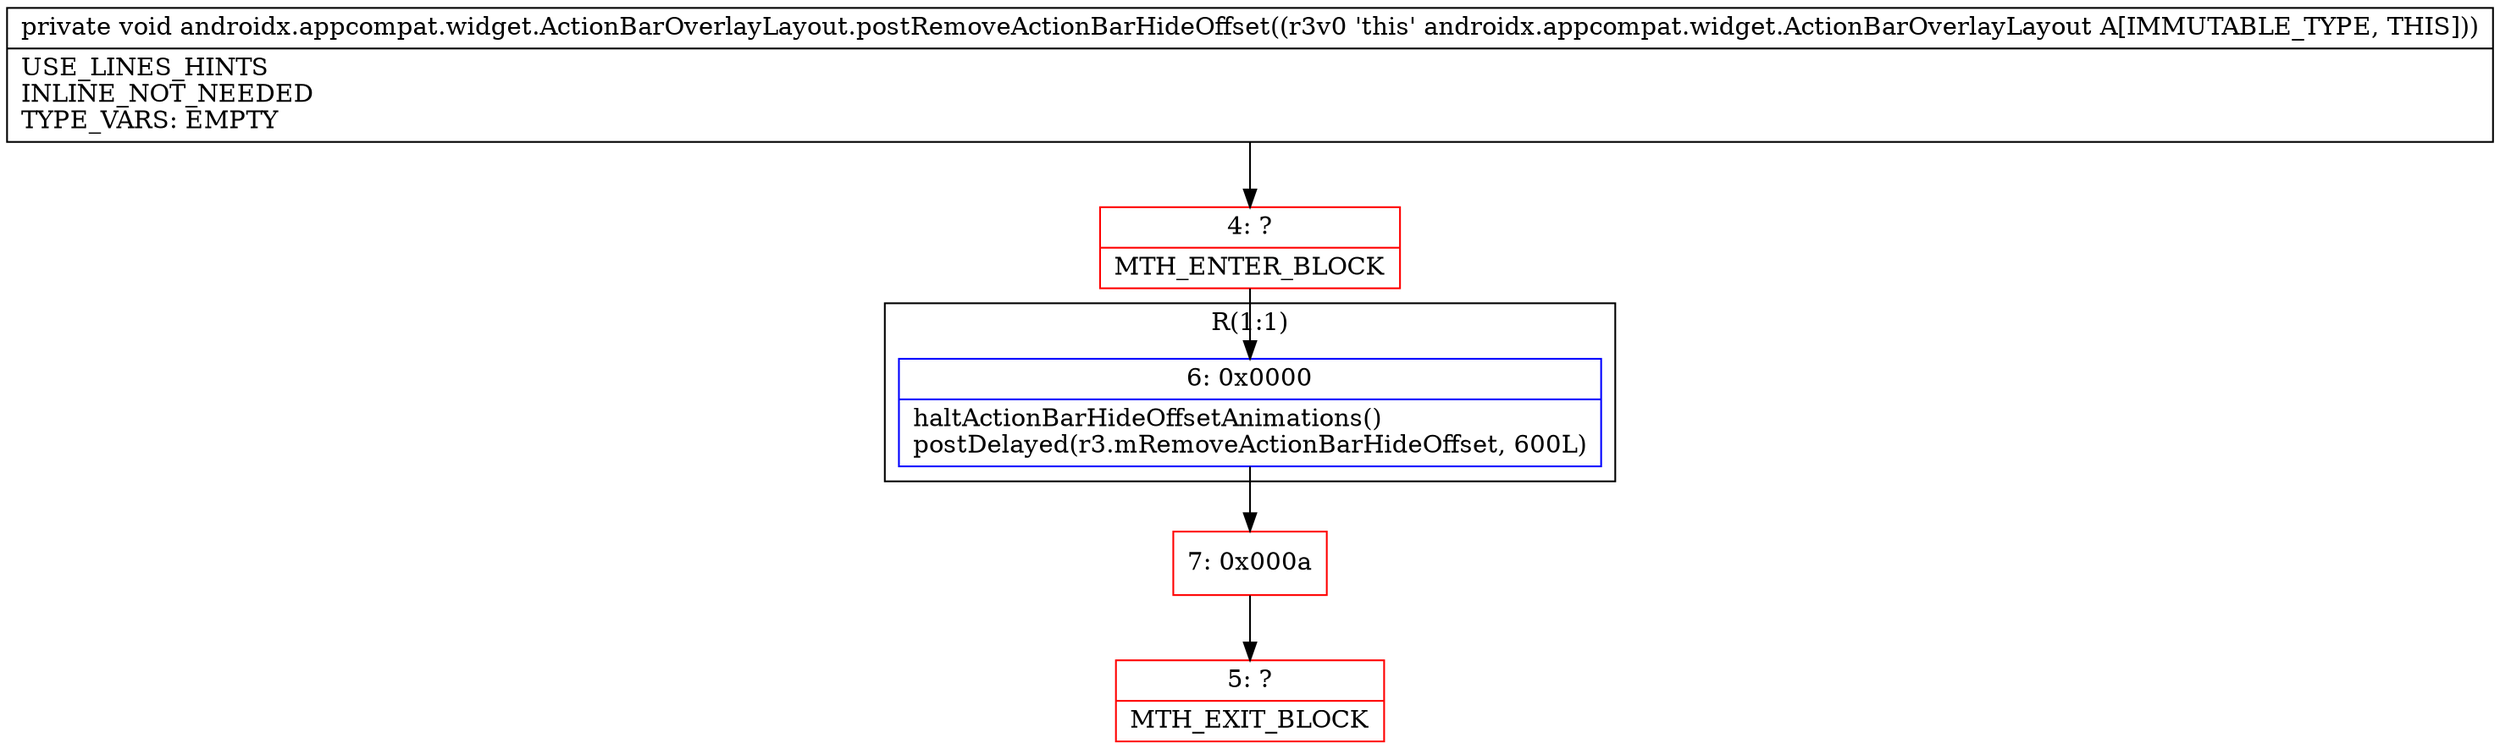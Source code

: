 digraph "CFG forandroidx.appcompat.widget.ActionBarOverlayLayout.postRemoveActionBarHideOffset()V" {
subgraph cluster_Region_566295164 {
label = "R(1:1)";
node [shape=record,color=blue];
Node_6 [shape=record,label="{6\:\ 0x0000|haltActionBarHideOffsetAnimations()\lpostDelayed(r3.mRemoveActionBarHideOffset, 600L)\l}"];
}
Node_4 [shape=record,color=red,label="{4\:\ ?|MTH_ENTER_BLOCK\l}"];
Node_7 [shape=record,color=red,label="{7\:\ 0x000a}"];
Node_5 [shape=record,color=red,label="{5\:\ ?|MTH_EXIT_BLOCK\l}"];
MethodNode[shape=record,label="{private void androidx.appcompat.widget.ActionBarOverlayLayout.postRemoveActionBarHideOffset((r3v0 'this' androidx.appcompat.widget.ActionBarOverlayLayout A[IMMUTABLE_TYPE, THIS]))  | USE_LINES_HINTS\lINLINE_NOT_NEEDED\lTYPE_VARS: EMPTY\l}"];
MethodNode -> Node_4;Node_6 -> Node_7;
Node_4 -> Node_6;
Node_7 -> Node_5;
}

